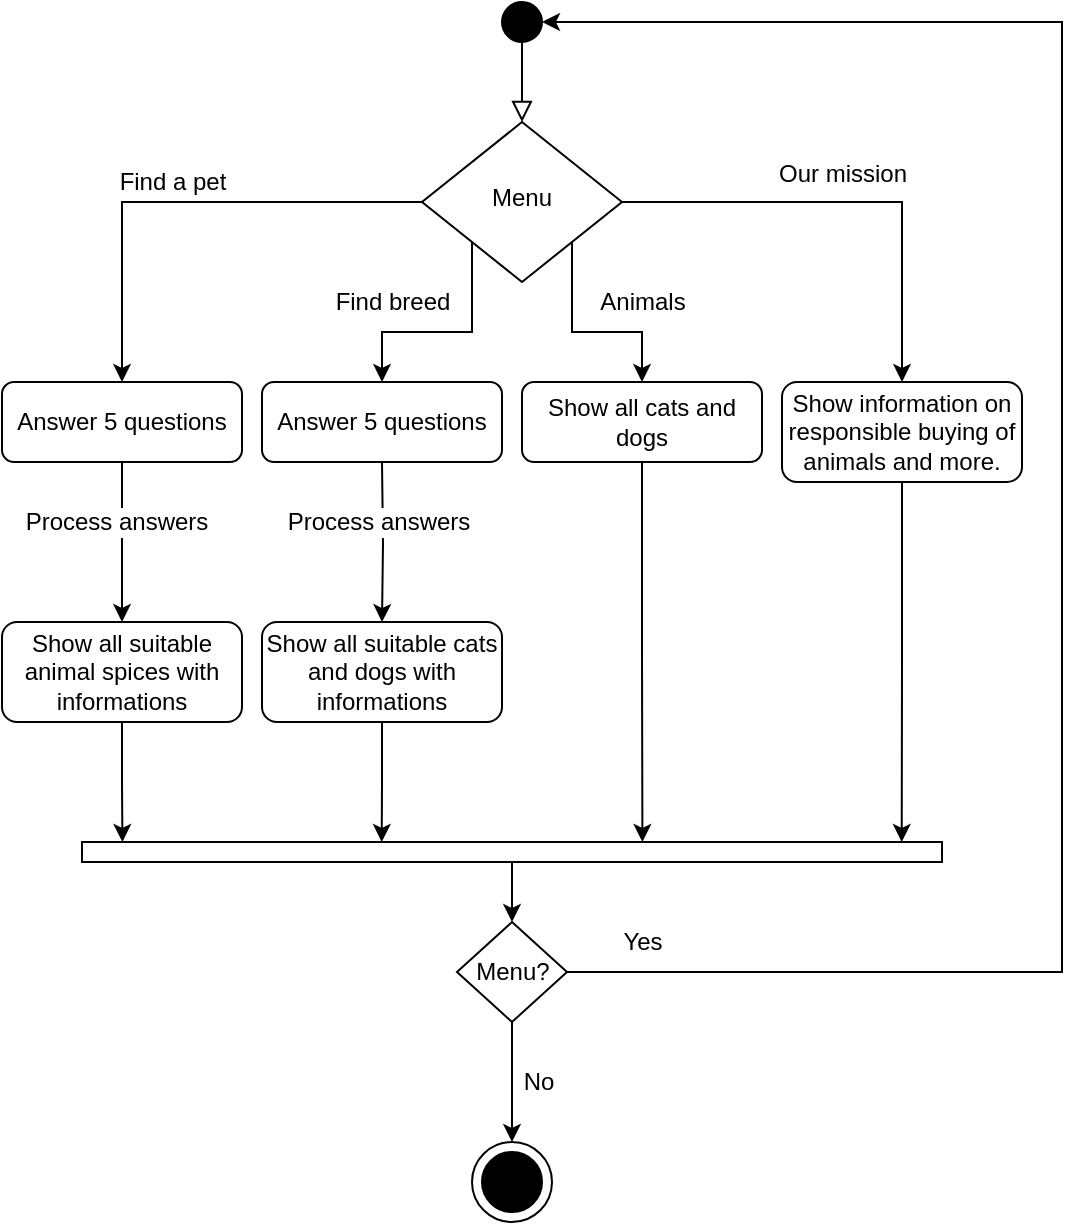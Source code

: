 <mxfile version="12.7.9" type="device"><diagram id="C5RBs43oDa-KdzZeNtuy" name="Page-1"><mxGraphModel dx="2532" dy="736" grid="1" gridSize="10" guides="1" tooltips="1" connect="1" arrows="1" fold="1" page="1" pageScale="1" pageWidth="827" pageHeight="1169" math="0" shadow="0"><root><mxCell id="WIyWlLk6GJQsqaUBKTNV-0"/><mxCell id="WIyWlLk6GJQsqaUBKTNV-1" parent="WIyWlLk6GJQsqaUBKTNV-0"/><mxCell id="C_S2i2c6sp2dtN_P2kIV-2" value="" style="ellipse;whiteSpace=wrap;html=1;aspect=fixed;fillColor=#FFFFFF;" vertex="1" parent="WIyWlLk6GJQsqaUBKTNV-1"><mxGeometry x="195" y="580" width="40" height="40" as="geometry"/></mxCell><mxCell id="WIyWlLk6GJQsqaUBKTNV-2" value="" style="rounded=0;html=1;jettySize=auto;orthogonalLoop=1;fontSize=11;endArrow=block;endFill=0;endSize=8;strokeWidth=1;shadow=0;labelBackgroundColor=none;edgeStyle=orthogonalEdgeStyle;exitX=0.5;exitY=1;exitDx=0;exitDy=0;" parent="WIyWlLk6GJQsqaUBKTNV-1" source="C_S2i2c6sp2dtN_P2kIV-3" target="WIyWlLk6GJQsqaUBKTNV-6" edge="1"><mxGeometry relative="1" as="geometry"><mxPoint x="220" y="120" as="sourcePoint"/></mxGeometry></mxCell><mxCell id="C_S2i2c6sp2dtN_P2kIV-12" style="edgeStyle=orthogonalEdgeStyle;rounded=0;orthogonalLoop=1;jettySize=auto;html=1;exitX=1;exitY=0.5;exitDx=0;exitDy=0;entryX=0.5;entryY=0;entryDx=0;entryDy=0;" edge="1" parent="WIyWlLk6GJQsqaUBKTNV-1" source="WIyWlLk6GJQsqaUBKTNV-6" target="WIyWlLk6GJQsqaUBKTNV-7"><mxGeometry relative="1" as="geometry"/></mxCell><mxCell id="C_S2i2c6sp2dtN_P2kIV-17" value="Our mission" style="text;html=1;align=center;verticalAlign=middle;resizable=0;points=[];labelBackgroundColor=#ffffff;" vertex="1" connectable="0" parent="C_S2i2c6sp2dtN_P2kIV-12"><mxGeometry x="-0.321" relative="1" as="geometry"><mxPoint x="31.71" y="-14" as="offset"/></mxGeometry></mxCell><mxCell id="C_S2i2c6sp2dtN_P2kIV-13" style="edgeStyle=orthogonalEdgeStyle;rounded=0;orthogonalLoop=1;jettySize=auto;html=1;exitX=1;exitY=1;exitDx=0;exitDy=0;" edge="1" parent="WIyWlLk6GJQsqaUBKTNV-1" source="WIyWlLk6GJQsqaUBKTNV-6" target="C_S2i2c6sp2dtN_P2kIV-9"><mxGeometry relative="1" as="geometry"/></mxCell><mxCell id="C_S2i2c6sp2dtN_P2kIV-14" style="edgeStyle=orthogonalEdgeStyle;rounded=0;orthogonalLoop=1;jettySize=auto;html=1;exitX=0;exitY=1;exitDx=0;exitDy=0;" edge="1" parent="WIyWlLk6GJQsqaUBKTNV-1" source="WIyWlLk6GJQsqaUBKTNV-6" target="C_S2i2c6sp2dtN_P2kIV-7"><mxGeometry relative="1" as="geometry"/></mxCell><mxCell id="C_S2i2c6sp2dtN_P2kIV-15" style="edgeStyle=orthogonalEdgeStyle;rounded=0;orthogonalLoop=1;jettySize=auto;html=1;exitX=0;exitY=0.5;exitDx=0;exitDy=0;entryX=0.5;entryY=0;entryDx=0;entryDy=0;" edge="1" parent="WIyWlLk6GJQsqaUBKTNV-1" source="WIyWlLk6GJQsqaUBKTNV-6" target="C_S2i2c6sp2dtN_P2kIV-5"><mxGeometry relative="1" as="geometry"/></mxCell><mxCell id="WIyWlLk6GJQsqaUBKTNV-6" value="Menu" style="rhombus;whiteSpace=wrap;html=1;shadow=0;fontFamily=Helvetica;fontSize=12;align=center;strokeWidth=1;spacing=6;spacingTop=-4;" parent="WIyWlLk6GJQsqaUBKTNV-1" vertex="1"><mxGeometry x="170" y="70" width="100" height="80" as="geometry"/></mxCell><mxCell id="C_S2i2c6sp2dtN_P2kIV-35" style="edgeStyle=orthogonalEdgeStyle;rounded=0;orthogonalLoop=1;jettySize=auto;html=1;exitX=0.5;exitY=1;exitDx=0;exitDy=0;" edge="1" parent="WIyWlLk6GJQsqaUBKTNV-1" source="WIyWlLk6GJQsqaUBKTNV-7"><mxGeometry relative="1" as="geometry"><mxPoint x="409.862" y="430.0" as="targetPoint"/></mxGeometry></mxCell><mxCell id="WIyWlLk6GJQsqaUBKTNV-7" value="Show information on responsible buying of animals and more." style="rounded=1;whiteSpace=wrap;html=1;fontSize=12;glass=0;strokeWidth=1;shadow=0;" parent="WIyWlLk6GJQsqaUBKTNV-1" vertex="1"><mxGeometry x="350" y="200" width="120" height="50" as="geometry"/></mxCell><mxCell id="C_S2i2c6sp2dtN_P2kIV-0" value="" style="ellipse;shape=doubleEllipse;html=1;dashed=0;whitespace=wrap;aspect=fixed;fillColor=#000000;" vertex="1" parent="WIyWlLk6GJQsqaUBKTNV-1"><mxGeometry x="200" y="585" width="30" height="30" as="geometry"/></mxCell><mxCell id="C_S2i2c6sp2dtN_P2kIV-3" value="" style="ellipse;shape=doubleEllipse;html=1;dashed=0;whitespace=wrap;aspect=fixed;fillColor=#000000;" vertex="1" parent="WIyWlLk6GJQsqaUBKTNV-1"><mxGeometry x="210" y="10" width="20" height="20" as="geometry"/></mxCell><mxCell id="C_S2i2c6sp2dtN_P2kIV-21" value="" style="edgeStyle=orthogonalEdgeStyle;rounded=0;orthogonalLoop=1;jettySize=auto;html=1;" edge="1" parent="WIyWlLk6GJQsqaUBKTNV-1" source="C_S2i2c6sp2dtN_P2kIV-5" target="C_S2i2c6sp2dtN_P2kIV-20"><mxGeometry relative="1" as="geometry"/></mxCell><mxCell id="C_S2i2c6sp2dtN_P2kIV-22" value="Process answers" style="text;html=1;align=center;verticalAlign=middle;resizable=0;points=[];labelBackgroundColor=#ffffff;" vertex="1" connectable="0" parent="C_S2i2c6sp2dtN_P2kIV-21"><mxGeometry x="-0.258" y="-3" relative="1" as="geometry"><mxPoint as="offset"/></mxGeometry></mxCell><mxCell id="C_S2i2c6sp2dtN_P2kIV-5" value="Answer 5 questions" style="rounded=1;whiteSpace=wrap;html=1;fontSize=12;glass=0;strokeWidth=1;shadow=0;" vertex="1" parent="WIyWlLk6GJQsqaUBKTNV-1"><mxGeometry x="-40" y="200" width="120" height="40" as="geometry"/></mxCell><mxCell id="C_S2i2c6sp2dtN_P2kIV-37" style="edgeStyle=orthogonalEdgeStyle;rounded=0;orthogonalLoop=1;jettySize=auto;html=1;exitX=0.5;exitY=1;exitDx=0;exitDy=0;" edge="1" parent="WIyWlLk6GJQsqaUBKTNV-1" source="C_S2i2c6sp2dtN_P2kIV-20"><mxGeometry relative="1" as="geometry"><mxPoint x="20.207" y="430.0" as="targetPoint"/></mxGeometry></mxCell><mxCell id="C_S2i2c6sp2dtN_P2kIV-20" value="Show all suitable animal spices with informations" style="rounded=1;whiteSpace=wrap;html=1;fontSize=12;glass=0;strokeWidth=1;shadow=0;" vertex="1" parent="WIyWlLk6GJQsqaUBKTNV-1"><mxGeometry x="-40" y="320" width="120" height="50" as="geometry"/></mxCell><mxCell id="C_S2i2c6sp2dtN_P2kIV-7" value="Answer 5 questions" style="rounded=1;whiteSpace=wrap;html=1;fontSize=12;glass=0;strokeWidth=1;shadow=0;" vertex="1" parent="WIyWlLk6GJQsqaUBKTNV-1"><mxGeometry x="90" y="200" width="120" height="40" as="geometry"/></mxCell><mxCell id="C_S2i2c6sp2dtN_P2kIV-36" style="edgeStyle=orthogonalEdgeStyle;rounded=0;orthogonalLoop=1;jettySize=auto;html=1;exitX=0.5;exitY=1;exitDx=0;exitDy=0;" edge="1" parent="WIyWlLk6GJQsqaUBKTNV-1" source="C_S2i2c6sp2dtN_P2kIV-9"><mxGeometry relative="1" as="geometry"><mxPoint x="280.207" y="430.0" as="targetPoint"/></mxGeometry></mxCell><mxCell id="C_S2i2c6sp2dtN_P2kIV-9" value="Show all cats and dogs" style="rounded=1;whiteSpace=wrap;html=1;fontSize=12;glass=0;strokeWidth=1;shadow=0;" vertex="1" parent="WIyWlLk6GJQsqaUBKTNV-1"><mxGeometry x="220" y="200" width="120" height="40" as="geometry"/></mxCell><mxCell id="C_S2i2c6sp2dtN_P2kIV-16" value="Find a pet" style="text;html=1;align=center;verticalAlign=middle;resizable=0;points=[];autosize=1;" vertex="1" parent="WIyWlLk6GJQsqaUBKTNV-1"><mxGeometry x="10" y="90" width="70" height="20" as="geometry"/></mxCell><mxCell id="C_S2i2c6sp2dtN_P2kIV-18" value="Find breed" style="text;html=1;align=center;verticalAlign=middle;resizable=0;points=[];autosize=1;" vertex="1" parent="WIyWlLk6GJQsqaUBKTNV-1"><mxGeometry x="120" y="150" width="70" height="20" as="geometry"/></mxCell><mxCell id="C_S2i2c6sp2dtN_P2kIV-19" value="Animals" style="text;html=1;align=center;verticalAlign=middle;resizable=0;points=[];autosize=1;" vertex="1" parent="WIyWlLk6GJQsqaUBKTNV-1"><mxGeometry x="250" y="150" width="60" height="20" as="geometry"/></mxCell><mxCell id="C_S2i2c6sp2dtN_P2kIV-23" value="" style="edgeStyle=orthogonalEdgeStyle;rounded=0;orthogonalLoop=1;jettySize=auto;html=1;" edge="1" parent="WIyWlLk6GJQsqaUBKTNV-1" target="C_S2i2c6sp2dtN_P2kIV-25"><mxGeometry relative="1" as="geometry"><mxPoint x="150" y="240" as="sourcePoint"/></mxGeometry></mxCell><mxCell id="C_S2i2c6sp2dtN_P2kIV-24" value="Process answers" style="text;html=1;align=center;verticalAlign=middle;resizable=0;points=[];labelBackgroundColor=#ffffff;" vertex="1" connectable="0" parent="C_S2i2c6sp2dtN_P2kIV-23"><mxGeometry x="-0.258" y="-3" relative="1" as="geometry"><mxPoint as="offset"/></mxGeometry></mxCell><mxCell id="C_S2i2c6sp2dtN_P2kIV-33" style="edgeStyle=orthogonalEdgeStyle;rounded=0;orthogonalLoop=1;jettySize=auto;html=1;exitX=0.5;exitY=1;exitDx=0;exitDy=0;" edge="1" parent="WIyWlLk6GJQsqaUBKTNV-1" source="C_S2i2c6sp2dtN_P2kIV-25"><mxGeometry relative="1" as="geometry"><mxPoint x="149.862" y="430.0" as="targetPoint"/></mxGeometry></mxCell><mxCell id="C_S2i2c6sp2dtN_P2kIV-25" value="Show all suitable cats and dogs with informations" style="rounded=1;whiteSpace=wrap;html=1;fontSize=12;glass=0;strokeWidth=1;shadow=0;" vertex="1" parent="WIyWlLk6GJQsqaUBKTNV-1"><mxGeometry x="90" y="320" width="120" height="50" as="geometry"/></mxCell><mxCell id="C_S2i2c6sp2dtN_P2kIV-32" style="edgeStyle=orthogonalEdgeStyle;rounded=0;orthogonalLoop=1;jettySize=auto;html=1;exitX=0.5;exitY=1;exitDx=0;exitDy=0;entryX=0.5;entryY=0;entryDx=0;entryDy=0;" edge="1" parent="WIyWlLk6GJQsqaUBKTNV-1" source="C_S2i2c6sp2dtN_P2kIV-28" target="C_S2i2c6sp2dtN_P2kIV-2"><mxGeometry relative="1" as="geometry"><mxPoint x="215" y="540" as="targetPoint"/></mxGeometry></mxCell><mxCell id="C_S2i2c6sp2dtN_P2kIV-41" style="edgeStyle=orthogonalEdgeStyle;rounded=0;orthogonalLoop=1;jettySize=auto;html=1;exitX=1;exitY=0.5;exitDx=0;exitDy=0;entryX=1;entryY=0.5;entryDx=0;entryDy=0;" edge="1" parent="WIyWlLk6GJQsqaUBKTNV-1" source="C_S2i2c6sp2dtN_P2kIV-28" target="C_S2i2c6sp2dtN_P2kIV-3"><mxGeometry relative="1" as="geometry"><mxPoint x="250" y="10" as="targetPoint"/><Array as="points"><mxPoint x="490" y="495"/><mxPoint x="490" y="20"/></Array></mxGeometry></mxCell><mxCell id="C_S2i2c6sp2dtN_P2kIV-28" value="Menu?" style="rhombus;whiteSpace=wrap;html=1;fillColor=#FFFFFF;" vertex="1" parent="WIyWlLk6GJQsqaUBKTNV-1"><mxGeometry x="187.5" y="470" width="55" height="50" as="geometry"/></mxCell><mxCell id="C_S2i2c6sp2dtN_P2kIV-40" style="edgeStyle=orthogonalEdgeStyle;rounded=0;orthogonalLoop=1;jettySize=auto;html=1;exitX=0.5;exitY=1;exitDx=0;exitDy=0;entryX=0.5;entryY=0;entryDx=0;entryDy=0;" edge="1" parent="WIyWlLk6GJQsqaUBKTNV-1" source="C_S2i2c6sp2dtN_P2kIV-39" target="C_S2i2c6sp2dtN_P2kIV-28"><mxGeometry relative="1" as="geometry"/></mxCell><mxCell id="C_S2i2c6sp2dtN_P2kIV-39" value="" style="rounded=0;whiteSpace=wrap;html=1;fillColor=#FFFFFF;" vertex="1" parent="WIyWlLk6GJQsqaUBKTNV-1"><mxGeometry y="430" width="430" height="10" as="geometry"/></mxCell><mxCell id="C_S2i2c6sp2dtN_P2kIV-43" value="Yes" style="text;html=1;align=center;verticalAlign=middle;resizable=0;points=[];autosize=1;" vertex="1" parent="WIyWlLk6GJQsqaUBKTNV-1"><mxGeometry x="260" y="470" width="40" height="20" as="geometry"/></mxCell><mxCell id="C_S2i2c6sp2dtN_P2kIV-44" value="No" style="text;html=1;align=center;verticalAlign=middle;resizable=0;points=[];autosize=1;" vertex="1" parent="WIyWlLk6GJQsqaUBKTNV-1"><mxGeometry x="212.5" y="540" width="30" height="20" as="geometry"/></mxCell></root></mxGraphModel></diagram></mxfile>
